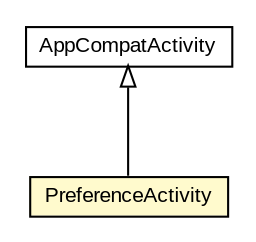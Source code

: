 #!/usr/local/bin/dot
#
# Class diagram 
# Generated by UMLGraph version R5_6-24-gf6e263 (http://www.umlgraph.org/)
#

digraph G {
	edge [fontname="arial",fontsize=10,labelfontname="arial",labelfontsize=10];
	node [fontname="arial",fontsize=10,shape=plaintext];
	nodesep=0.25;
	ranksep=0.5;
	// org.osmdroid.PreferenceActivity
	c111002 [label=<<table title="org.osmdroid.PreferenceActivity" border="0" cellborder="1" cellspacing="0" cellpadding="2" port="p" bgcolor="lemonChiffon" href="./PreferenceActivity.html">
		<tr><td><table border="0" cellspacing="0" cellpadding="1">
<tr><td align="center" balign="center"> PreferenceActivity </td></tr>
		</table></td></tr>
		</table>>, URL="./PreferenceActivity.html", fontname="arial", fontcolor="black", fontsize=10.0];
	//org.osmdroid.PreferenceActivity extends AppCompatActivity
	c111307:p -> c111002:p [dir=back,arrowtail=empty];
	// AppCompatActivity
	c111307[label=<<table title="AppCompatActivity" border="0" cellborder="1" cellspacing="0" cellpadding="2" port="p" href="http://java.sun.com/j2se/1.4.2/docs/api//AppCompatActivity.html">
		<tr><td><table border="0" cellspacing="0" cellpadding="1">
<tr><td align="center" balign="center"> AppCompatActivity </td></tr>
		</table></td></tr>
		</table>>, fontname="arial", fontcolor="black", fontsize=10.0];
}

